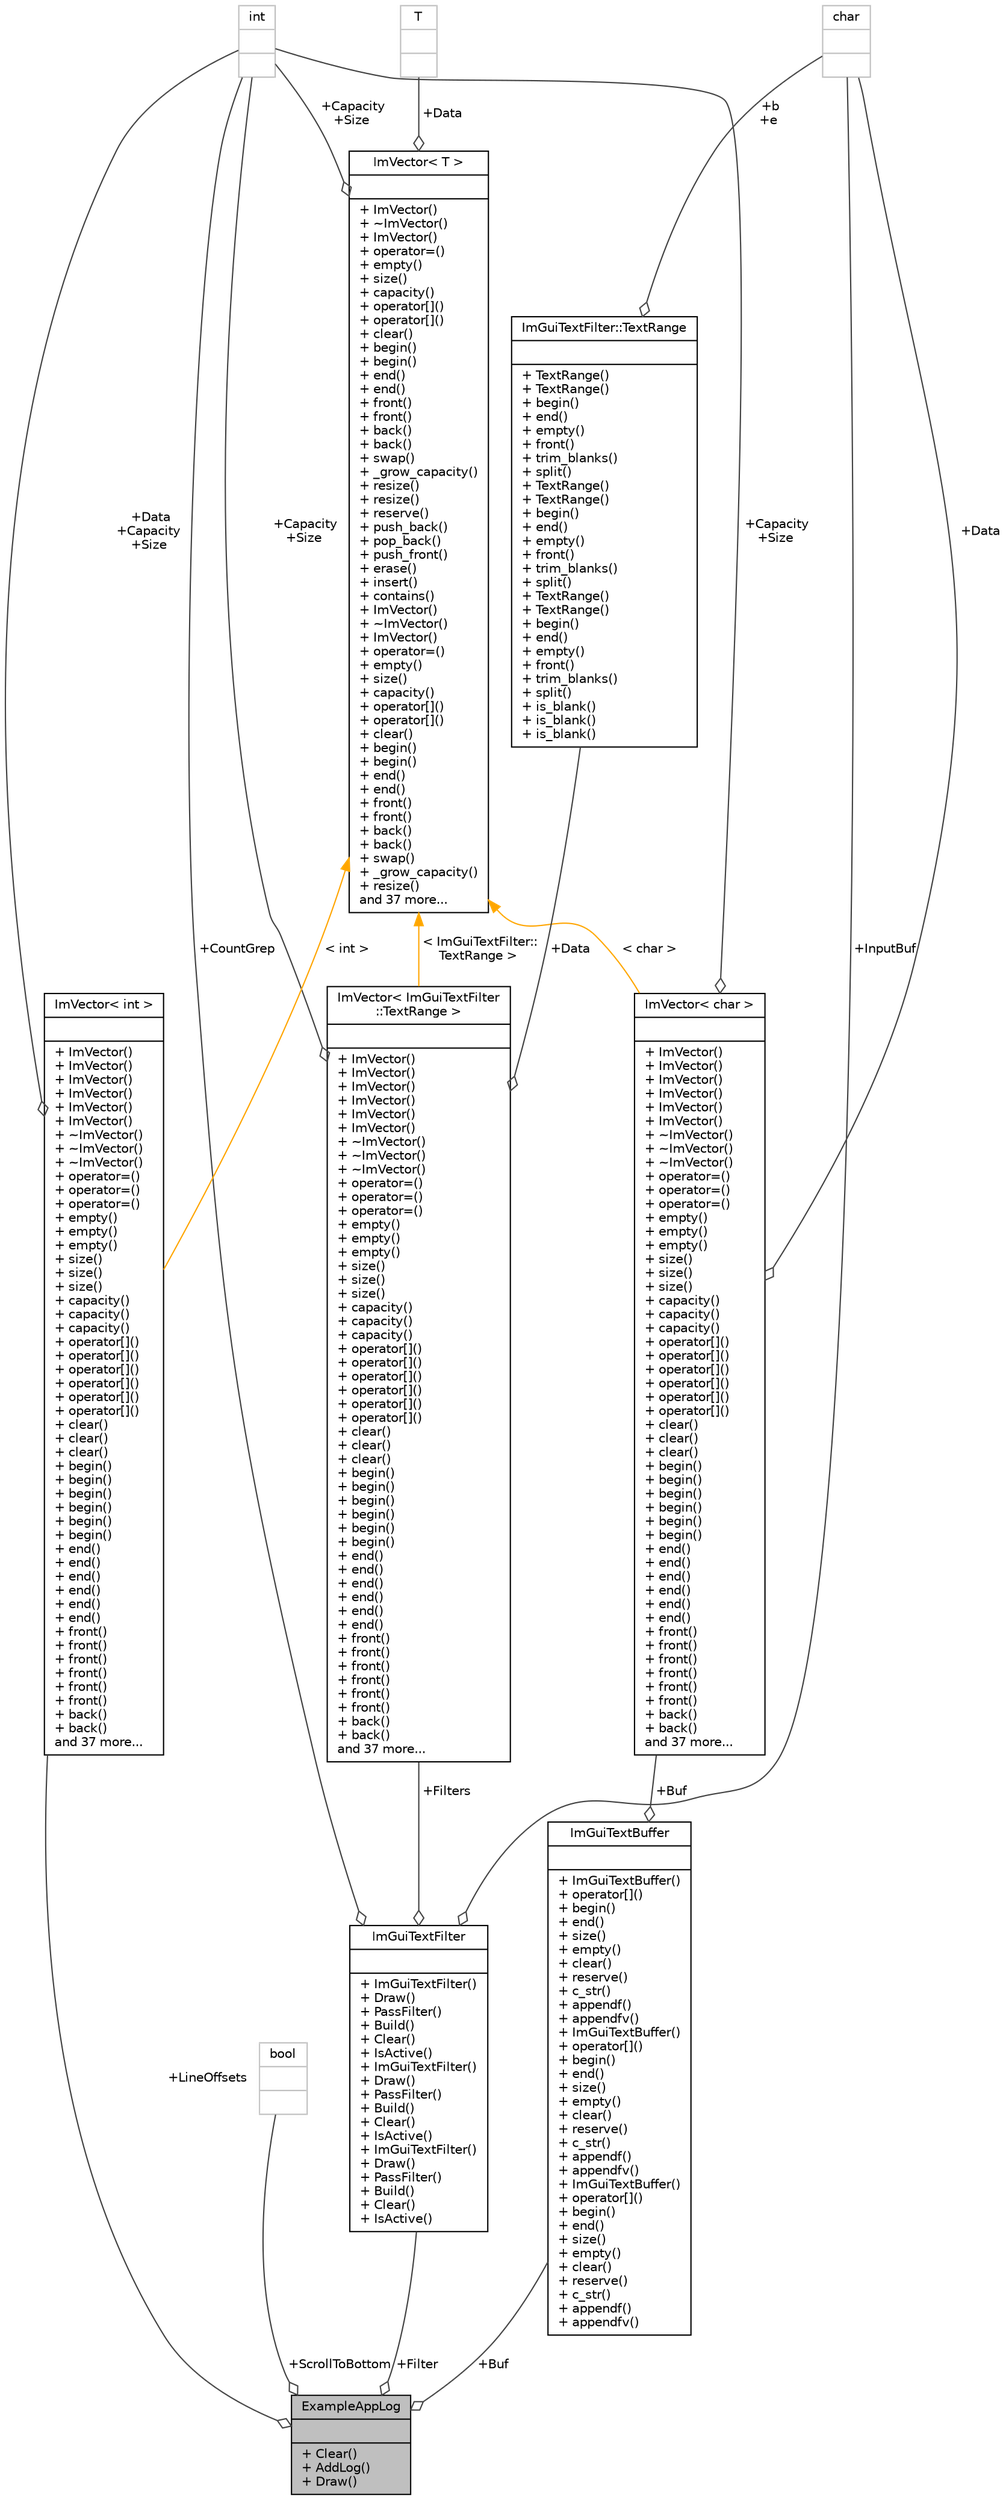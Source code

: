 digraph "ExampleAppLog"
{
 // INTERACTIVE_SVG=YES
  bgcolor="transparent";
  edge [fontname="Helvetica",fontsize="10",labelfontname="Helvetica",labelfontsize="10"];
  node [fontname="Helvetica",fontsize="10",shape=record];
  Node1 [label="{ExampleAppLog\n||+ Clear()\l+ AddLog()\l+ Draw()\l}",height=0.2,width=0.4,color="black", fillcolor="grey75", style="filled" fontcolor="black"];
  Node2 -> Node1 [color="grey25",fontsize="10",style="solid",label=" +Buf" ,arrowhead="odiamond",fontname="Helvetica"];
  Node2 [label="{ImGuiTextBuffer\n||+ ImGuiTextBuffer()\l+ operator[]()\l+ begin()\l+ end()\l+ size()\l+ empty()\l+ clear()\l+ reserve()\l+ c_str()\l+ appendf()\l+ appendfv()\l+ ImGuiTextBuffer()\l+ operator[]()\l+ begin()\l+ end()\l+ size()\l+ empty()\l+ clear()\l+ reserve()\l+ c_str()\l+ appendf()\l+ appendfv()\l+ ImGuiTextBuffer()\l+ operator[]()\l+ begin()\l+ end()\l+ size()\l+ empty()\l+ clear()\l+ reserve()\l+ c_str()\l+ appendf()\l+ appendfv()\l}",height=0.2,width=0.4,color="black",URL="$d2/d1d/structImGuiTextBuffer.html"];
  Node3 -> Node2 [color="grey25",fontsize="10",style="solid",label=" +Buf" ,arrowhead="odiamond",fontname="Helvetica"];
  Node3 [label="{ImVector\< char \>\n||+ ImVector()\l+ ImVector()\l+ ImVector()\l+ ImVector()\l+ ImVector()\l+ ImVector()\l+ ~ImVector()\l+ ~ImVector()\l+ ~ImVector()\l+ operator=()\l+ operator=()\l+ operator=()\l+ empty()\l+ empty()\l+ empty()\l+ size()\l+ size()\l+ size()\l+ capacity()\l+ capacity()\l+ capacity()\l+ operator[]()\l+ operator[]()\l+ operator[]()\l+ operator[]()\l+ operator[]()\l+ operator[]()\l+ clear()\l+ clear()\l+ clear()\l+ begin()\l+ begin()\l+ begin()\l+ begin()\l+ begin()\l+ begin()\l+ end()\l+ end()\l+ end()\l+ end()\l+ end()\l+ end()\l+ front()\l+ front()\l+ front()\l+ front()\l+ front()\l+ front()\l+ back()\l+ back()\land 37 more...\l}",height=0.2,width=0.4,color="black",URL="$d3/d32/classImVector.html"];
  Node4 -> Node3 [color="grey25",fontsize="10",style="solid",label=" +Data" ,arrowhead="odiamond",fontname="Helvetica"];
  Node4 [label="{char\n||}",height=0.2,width=0.4,color="grey75"];
  Node5 -> Node3 [color="grey25",fontsize="10",style="solid",label=" +Capacity\n+Size" ,arrowhead="odiamond",fontname="Helvetica"];
  Node5 [label="{int\n||}",height=0.2,width=0.4,color="grey75"];
  Node6 -> Node3 [dir="back",color="orange",fontsize="10",style="solid",label=" \< char \>" ,fontname="Helvetica"];
  Node6 [label="{ImVector\< T \>\n||+ ImVector()\l+ ~ImVector()\l+ ImVector()\l+ operator=()\l+ empty()\l+ size()\l+ capacity()\l+ operator[]()\l+ operator[]()\l+ clear()\l+ begin()\l+ begin()\l+ end()\l+ end()\l+ front()\l+ front()\l+ back()\l+ back()\l+ swap()\l+ _grow_capacity()\l+ resize()\l+ resize()\l+ reserve()\l+ push_back()\l+ pop_back()\l+ push_front()\l+ erase()\l+ insert()\l+ contains()\l+ ImVector()\l+ ~ImVector()\l+ ImVector()\l+ operator=()\l+ empty()\l+ size()\l+ capacity()\l+ operator[]()\l+ operator[]()\l+ clear()\l+ begin()\l+ begin()\l+ end()\l+ end()\l+ front()\l+ front()\l+ back()\l+ back()\l+ swap()\l+ _grow_capacity()\l+ resize()\land 37 more...\l}",height=0.2,width=0.4,color="black",URL="$d3/d32/classImVector.html"];
  Node5 -> Node6 [color="grey25",fontsize="10",style="solid",label=" +Capacity\n+Size" ,arrowhead="odiamond",fontname="Helvetica"];
  Node7 -> Node6 [color="grey25",fontsize="10",style="solid",label=" +Data" ,arrowhead="odiamond",fontname="Helvetica"];
  Node7 [label="{T\n||}",height=0.2,width=0.4,color="grey75"];
  Node8 -> Node1 [color="grey25",fontsize="10",style="solid",label=" +ScrollToBottom" ,arrowhead="odiamond",fontname="Helvetica"];
  Node8 [label="{bool\n||}",height=0.2,width=0.4,color="grey75"];
  Node9 -> Node1 [color="grey25",fontsize="10",style="solid",label=" +Filter" ,arrowhead="odiamond",fontname="Helvetica"];
  Node9 [label="{ImGuiTextFilter\n||+ ImGuiTextFilter()\l+ Draw()\l+ PassFilter()\l+ Build()\l+ Clear()\l+ IsActive()\l+ ImGuiTextFilter()\l+ Draw()\l+ PassFilter()\l+ Build()\l+ Clear()\l+ IsActive()\l+ ImGuiTextFilter()\l+ Draw()\l+ PassFilter()\l+ Build()\l+ Clear()\l+ IsActive()\l}",height=0.2,width=0.4,color="black",URL="$da/de6/structImGuiTextFilter.html"];
  Node4 -> Node9 [color="grey25",fontsize="10",style="solid",label=" +InputBuf" ,arrowhead="odiamond",fontname="Helvetica"];
  Node10 -> Node9 [color="grey25",fontsize="10",style="solid",label=" +Filters" ,arrowhead="odiamond",fontname="Helvetica"];
  Node10 [label="{ImVector\< ImGuiTextFilter\l::TextRange \>\n||+ ImVector()\l+ ImVector()\l+ ImVector()\l+ ImVector()\l+ ImVector()\l+ ImVector()\l+ ~ImVector()\l+ ~ImVector()\l+ ~ImVector()\l+ operator=()\l+ operator=()\l+ operator=()\l+ empty()\l+ empty()\l+ empty()\l+ size()\l+ size()\l+ size()\l+ capacity()\l+ capacity()\l+ capacity()\l+ operator[]()\l+ operator[]()\l+ operator[]()\l+ operator[]()\l+ operator[]()\l+ operator[]()\l+ clear()\l+ clear()\l+ clear()\l+ begin()\l+ begin()\l+ begin()\l+ begin()\l+ begin()\l+ begin()\l+ end()\l+ end()\l+ end()\l+ end()\l+ end()\l+ end()\l+ front()\l+ front()\l+ front()\l+ front()\l+ front()\l+ front()\l+ back()\l+ back()\land 37 more...\l}",height=0.2,width=0.4,color="black",URL="$d3/d32/classImVector.html"];
  Node5 -> Node10 [color="grey25",fontsize="10",style="solid",label=" +Capacity\n+Size" ,arrowhead="odiamond",fontname="Helvetica"];
  Node11 -> Node10 [color="grey25",fontsize="10",style="solid",label=" +Data" ,arrowhead="odiamond",fontname="Helvetica"];
  Node11 [label="{ImGuiTextFilter::TextRange\n||+ TextRange()\l+ TextRange()\l+ begin()\l+ end()\l+ empty()\l+ front()\l+ trim_blanks()\l+ split()\l+ TextRange()\l+ TextRange()\l+ begin()\l+ end()\l+ empty()\l+ front()\l+ trim_blanks()\l+ split()\l+ TextRange()\l+ TextRange()\l+ begin()\l+ end()\l+ empty()\l+ front()\l+ trim_blanks()\l+ split()\l+ is_blank()\l+ is_blank()\l+ is_blank()\l}",height=0.2,width=0.4,color="black",URL="$d3/dd1/structImGuiTextFilter_1_1TextRange.html"];
  Node4 -> Node11 [color="grey25",fontsize="10",style="solid",label=" +b\n+e" ,arrowhead="odiamond",fontname="Helvetica"];
  Node6 -> Node10 [dir="back",color="orange",fontsize="10",style="solid",label=" \< ImGuiTextFilter::\lTextRange \>" ,fontname="Helvetica"];
  Node5 -> Node9 [color="grey25",fontsize="10",style="solid",label=" +CountGrep" ,arrowhead="odiamond",fontname="Helvetica"];
  Node12 -> Node1 [color="grey25",fontsize="10",style="solid",label=" +LineOffsets" ,arrowhead="odiamond",fontname="Helvetica"];
  Node12 [label="{ImVector\< int \>\n||+ ImVector()\l+ ImVector()\l+ ImVector()\l+ ImVector()\l+ ImVector()\l+ ImVector()\l+ ~ImVector()\l+ ~ImVector()\l+ ~ImVector()\l+ operator=()\l+ operator=()\l+ operator=()\l+ empty()\l+ empty()\l+ empty()\l+ size()\l+ size()\l+ size()\l+ capacity()\l+ capacity()\l+ capacity()\l+ operator[]()\l+ operator[]()\l+ operator[]()\l+ operator[]()\l+ operator[]()\l+ operator[]()\l+ clear()\l+ clear()\l+ clear()\l+ begin()\l+ begin()\l+ begin()\l+ begin()\l+ begin()\l+ begin()\l+ end()\l+ end()\l+ end()\l+ end()\l+ end()\l+ end()\l+ front()\l+ front()\l+ front()\l+ front()\l+ front()\l+ front()\l+ back()\l+ back()\land 37 more...\l}",height=0.2,width=0.4,color="black",URL="$d3/d32/classImVector.html"];
  Node5 -> Node12 [color="grey25",fontsize="10",style="solid",label=" +Data\n+Capacity\n+Size" ,arrowhead="odiamond",fontname="Helvetica"];
  Node6 -> Node12 [dir="back",color="orange",fontsize="10",style="solid",label=" \< int \>" ,fontname="Helvetica"];
}
